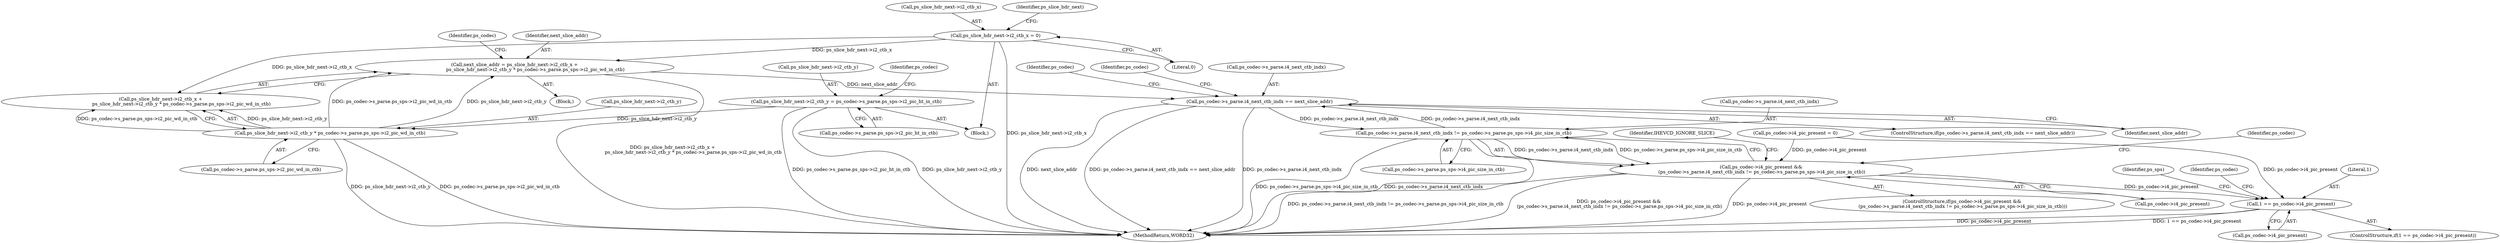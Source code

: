 digraph "0_Android_87fb7909c49e6a4510ba86ace1ffc83459c7e1b9@integer" {
"1000828" [label="(Call,next_slice_addr = ps_slice_hdr_next->i2_ctb_x +\n                            ps_slice_hdr_next->i2_ctb_y * ps_codec->s_parse.ps_sps->i2_pic_wd_in_ctb)"];
"1001063" [label="(Call,ps_slice_hdr_next->i2_ctb_x = 0)"];
"1000834" [label="(Call,ps_slice_hdr_next->i2_ctb_y * ps_codec->s_parse.ps_sps->i2_pic_wd_in_ctb)"];
"1001068" [label="(Call,ps_slice_hdr_next->i2_ctb_y = ps_codec->s_parse.ps_sps->i2_pic_ht_in_ctb)"];
"1000846" [label="(Call,ps_codec->s_parse.i4_next_ctb_indx == next_slice_addr)"];
"1000993" [label="(Call,ps_codec->s_parse.i4_next_ctb_indx != ps_codec->s_parse.ps_sps->i4_pic_size_in_ctb)"];
"1000989" [label="(Call,ps_codec->i4_pic_present &&\n (ps_codec->s_parse.i4_next_ctb_indx != ps_codec->s_parse.ps_sps->i4_pic_size_in_ctb))"];
"1001235" [label="(Call,1 == ps_codec->i4_pic_present)"];
"1000830" [label="(Call,ps_slice_hdr_next->i2_ctb_x +\n                            ps_slice_hdr_next->i2_ctb_y * ps_codec->s_parse.ps_sps->i2_pic_wd_in_ctb)"];
"1001067" [label="(Literal,0)"];
"1000860" [label="(Identifier,ps_codec)"];
"1000845" [label="(ControlStructure,if(ps_codec->s_parse.i4_next_ctb_indx == next_slice_addr))"];
"1000993" [label="(Call,ps_codec->s_parse.i4_next_ctb_indx != ps_codec->s_parse.ps_sps->i4_pic_size_in_ctb)"];
"1000808" [label="(Block,)"];
"1000994" [label="(Call,ps_codec->s_parse.i4_next_ctb_indx)"];
"1001903" [label="(MethodReturn,WORD32)"];
"1001087" [label="(Identifier,IHEVCD_IGNORE_SLICE)"];
"1001234" [label="(ControlStructure,if(1 == ps_codec->i4_pic_present))"];
"1001236" [label="(Literal,1)"];
"1000847" [label="(Call,ps_codec->s_parse.i4_next_ctb_indx)"];
"1000852" [label="(Identifier,next_slice_addr)"];
"1001081" [label="(Identifier,ps_codec)"];
"1000835" [label="(Call,ps_slice_hdr_next->i2_ctb_y)"];
"1000855" [label="(Identifier,ps_codec)"];
"1001064" [label="(Call,ps_slice_hdr_next->i2_ctb_x)"];
"1001235" [label="(Call,1 == ps_codec->i4_pic_present)"];
"1001063" [label="(Call,ps_slice_hdr_next->i2_ctb_x = 0)"];
"1000849" [label="(Identifier,ps_codec)"];
"1001237" [label="(Call,ps_codec->i4_pic_present)"];
"1001072" [label="(Call,ps_codec->s_parse.ps_sps->i2_pic_ht_in_ctb)"];
"1000834" [label="(Call,ps_slice_hdr_next->i2_ctb_y * ps_codec->s_parse.ps_sps->i2_pic_wd_in_ctb)"];
"1000988" [label="(ControlStructure,if(ps_codec->i4_pic_present &&\n (ps_codec->s_parse.i4_next_ctb_indx != ps_codec->s_parse.ps_sps->i4_pic_size_in_ctb)))"];
"1001069" [label="(Call,ps_slice_hdr_next->i2_ctb_y)"];
"1000989" [label="(Call,ps_codec->i4_pic_present &&\n (ps_codec->s_parse.i4_next_ctb_indx != ps_codec->s_parse.ps_sps->i4_pic_size_in_ctb))"];
"1001021" [label="(Block,)"];
"1000829" [label="(Identifier,next_slice_addr)"];
"1001012" [label="(Identifier,ps_codec)"];
"1001244" [label="(Identifier,ps_sps)"];
"1000846" [label="(Call,ps_codec->s_parse.i4_next_ctb_indx == next_slice_addr)"];
"1000838" [label="(Call,ps_codec->s_parse.ps_sps->i2_pic_wd_in_ctb)"];
"1000999" [label="(Call,ps_codec->s_parse.ps_sps->i4_pic_size_in_ctb)"];
"1000770" [label="(Call,ps_codec->i4_pic_present = 0)"];
"1001070" [label="(Identifier,ps_slice_hdr_next)"];
"1001068" [label="(Call,ps_slice_hdr_next->i2_ctb_y = ps_codec->s_parse.ps_sps->i2_pic_ht_in_ctb)"];
"1000990" [label="(Call,ps_codec->i4_pic_present)"];
"1000828" [label="(Call,next_slice_addr = ps_slice_hdr_next->i2_ctb_x +\n                            ps_slice_hdr_next->i2_ctb_y * ps_codec->s_parse.ps_sps->i2_pic_wd_in_ctb)"];
"1001821" [label="(Identifier,ps_codec)"];
"1000828" -> "1000808"  [label="AST: "];
"1000828" -> "1000830"  [label="CFG: "];
"1000829" -> "1000828"  [label="AST: "];
"1000830" -> "1000828"  [label="AST: "];
"1000849" -> "1000828"  [label="CFG: "];
"1000828" -> "1001903"  [label="DDG: ps_slice_hdr_next->i2_ctb_x +\n                            ps_slice_hdr_next->i2_ctb_y * ps_codec->s_parse.ps_sps->i2_pic_wd_in_ctb"];
"1001063" -> "1000828"  [label="DDG: ps_slice_hdr_next->i2_ctb_x"];
"1000834" -> "1000828"  [label="DDG: ps_slice_hdr_next->i2_ctb_y"];
"1000834" -> "1000828"  [label="DDG: ps_codec->s_parse.ps_sps->i2_pic_wd_in_ctb"];
"1000828" -> "1000846"  [label="DDG: next_slice_addr"];
"1001063" -> "1001021"  [label="AST: "];
"1001063" -> "1001067"  [label="CFG: "];
"1001064" -> "1001063"  [label="AST: "];
"1001067" -> "1001063"  [label="AST: "];
"1001070" -> "1001063"  [label="CFG: "];
"1001063" -> "1001903"  [label="DDG: ps_slice_hdr_next->i2_ctb_x"];
"1001063" -> "1000830"  [label="DDG: ps_slice_hdr_next->i2_ctb_x"];
"1000834" -> "1000830"  [label="AST: "];
"1000834" -> "1000838"  [label="CFG: "];
"1000835" -> "1000834"  [label="AST: "];
"1000838" -> "1000834"  [label="AST: "];
"1000830" -> "1000834"  [label="CFG: "];
"1000834" -> "1001903"  [label="DDG: ps_codec->s_parse.ps_sps->i2_pic_wd_in_ctb"];
"1000834" -> "1001903"  [label="DDG: ps_slice_hdr_next->i2_ctb_y"];
"1000834" -> "1000830"  [label="DDG: ps_slice_hdr_next->i2_ctb_y"];
"1000834" -> "1000830"  [label="DDG: ps_codec->s_parse.ps_sps->i2_pic_wd_in_ctb"];
"1001068" -> "1000834"  [label="DDG: ps_slice_hdr_next->i2_ctb_y"];
"1001068" -> "1001021"  [label="AST: "];
"1001068" -> "1001072"  [label="CFG: "];
"1001069" -> "1001068"  [label="AST: "];
"1001072" -> "1001068"  [label="AST: "];
"1001081" -> "1001068"  [label="CFG: "];
"1001068" -> "1001903"  [label="DDG: ps_codec->s_parse.ps_sps->i2_pic_ht_in_ctb"];
"1001068" -> "1001903"  [label="DDG: ps_slice_hdr_next->i2_ctb_y"];
"1000846" -> "1000845"  [label="AST: "];
"1000846" -> "1000852"  [label="CFG: "];
"1000847" -> "1000846"  [label="AST: "];
"1000852" -> "1000846"  [label="AST: "];
"1000855" -> "1000846"  [label="CFG: "];
"1000860" -> "1000846"  [label="CFG: "];
"1000846" -> "1001903"  [label="DDG: next_slice_addr"];
"1000846" -> "1001903"  [label="DDG: ps_codec->s_parse.i4_next_ctb_indx == next_slice_addr"];
"1000846" -> "1001903"  [label="DDG: ps_codec->s_parse.i4_next_ctb_indx"];
"1000993" -> "1000846"  [label="DDG: ps_codec->s_parse.i4_next_ctb_indx"];
"1000846" -> "1000993"  [label="DDG: ps_codec->s_parse.i4_next_ctb_indx"];
"1000993" -> "1000989"  [label="AST: "];
"1000993" -> "1000999"  [label="CFG: "];
"1000994" -> "1000993"  [label="AST: "];
"1000999" -> "1000993"  [label="AST: "];
"1000989" -> "1000993"  [label="CFG: "];
"1000993" -> "1001903"  [label="DDG: ps_codec->s_parse.ps_sps->i4_pic_size_in_ctb"];
"1000993" -> "1001903"  [label="DDG: ps_codec->s_parse.i4_next_ctb_indx"];
"1000993" -> "1000989"  [label="DDG: ps_codec->s_parse.i4_next_ctb_indx"];
"1000993" -> "1000989"  [label="DDG: ps_codec->s_parse.ps_sps->i4_pic_size_in_ctb"];
"1000989" -> "1000988"  [label="AST: "];
"1000989" -> "1000990"  [label="CFG: "];
"1000990" -> "1000989"  [label="AST: "];
"1001012" -> "1000989"  [label="CFG: "];
"1001087" -> "1000989"  [label="CFG: "];
"1000989" -> "1001903"  [label="DDG: ps_codec->s_parse.i4_next_ctb_indx != ps_codec->s_parse.ps_sps->i4_pic_size_in_ctb"];
"1000989" -> "1001903"  [label="DDG: ps_codec->i4_pic_present &&\n (ps_codec->s_parse.i4_next_ctb_indx != ps_codec->s_parse.ps_sps->i4_pic_size_in_ctb)"];
"1000989" -> "1001903"  [label="DDG: ps_codec->i4_pic_present"];
"1000770" -> "1000989"  [label="DDG: ps_codec->i4_pic_present"];
"1000989" -> "1001235"  [label="DDG: ps_codec->i4_pic_present"];
"1001235" -> "1001234"  [label="AST: "];
"1001235" -> "1001237"  [label="CFG: "];
"1001236" -> "1001235"  [label="AST: "];
"1001237" -> "1001235"  [label="AST: "];
"1001244" -> "1001235"  [label="CFG: "];
"1001821" -> "1001235"  [label="CFG: "];
"1001235" -> "1001903"  [label="DDG: ps_codec->i4_pic_present"];
"1001235" -> "1001903"  [label="DDG: 1 == ps_codec->i4_pic_present"];
"1000770" -> "1001235"  [label="DDG: ps_codec->i4_pic_present"];
}
